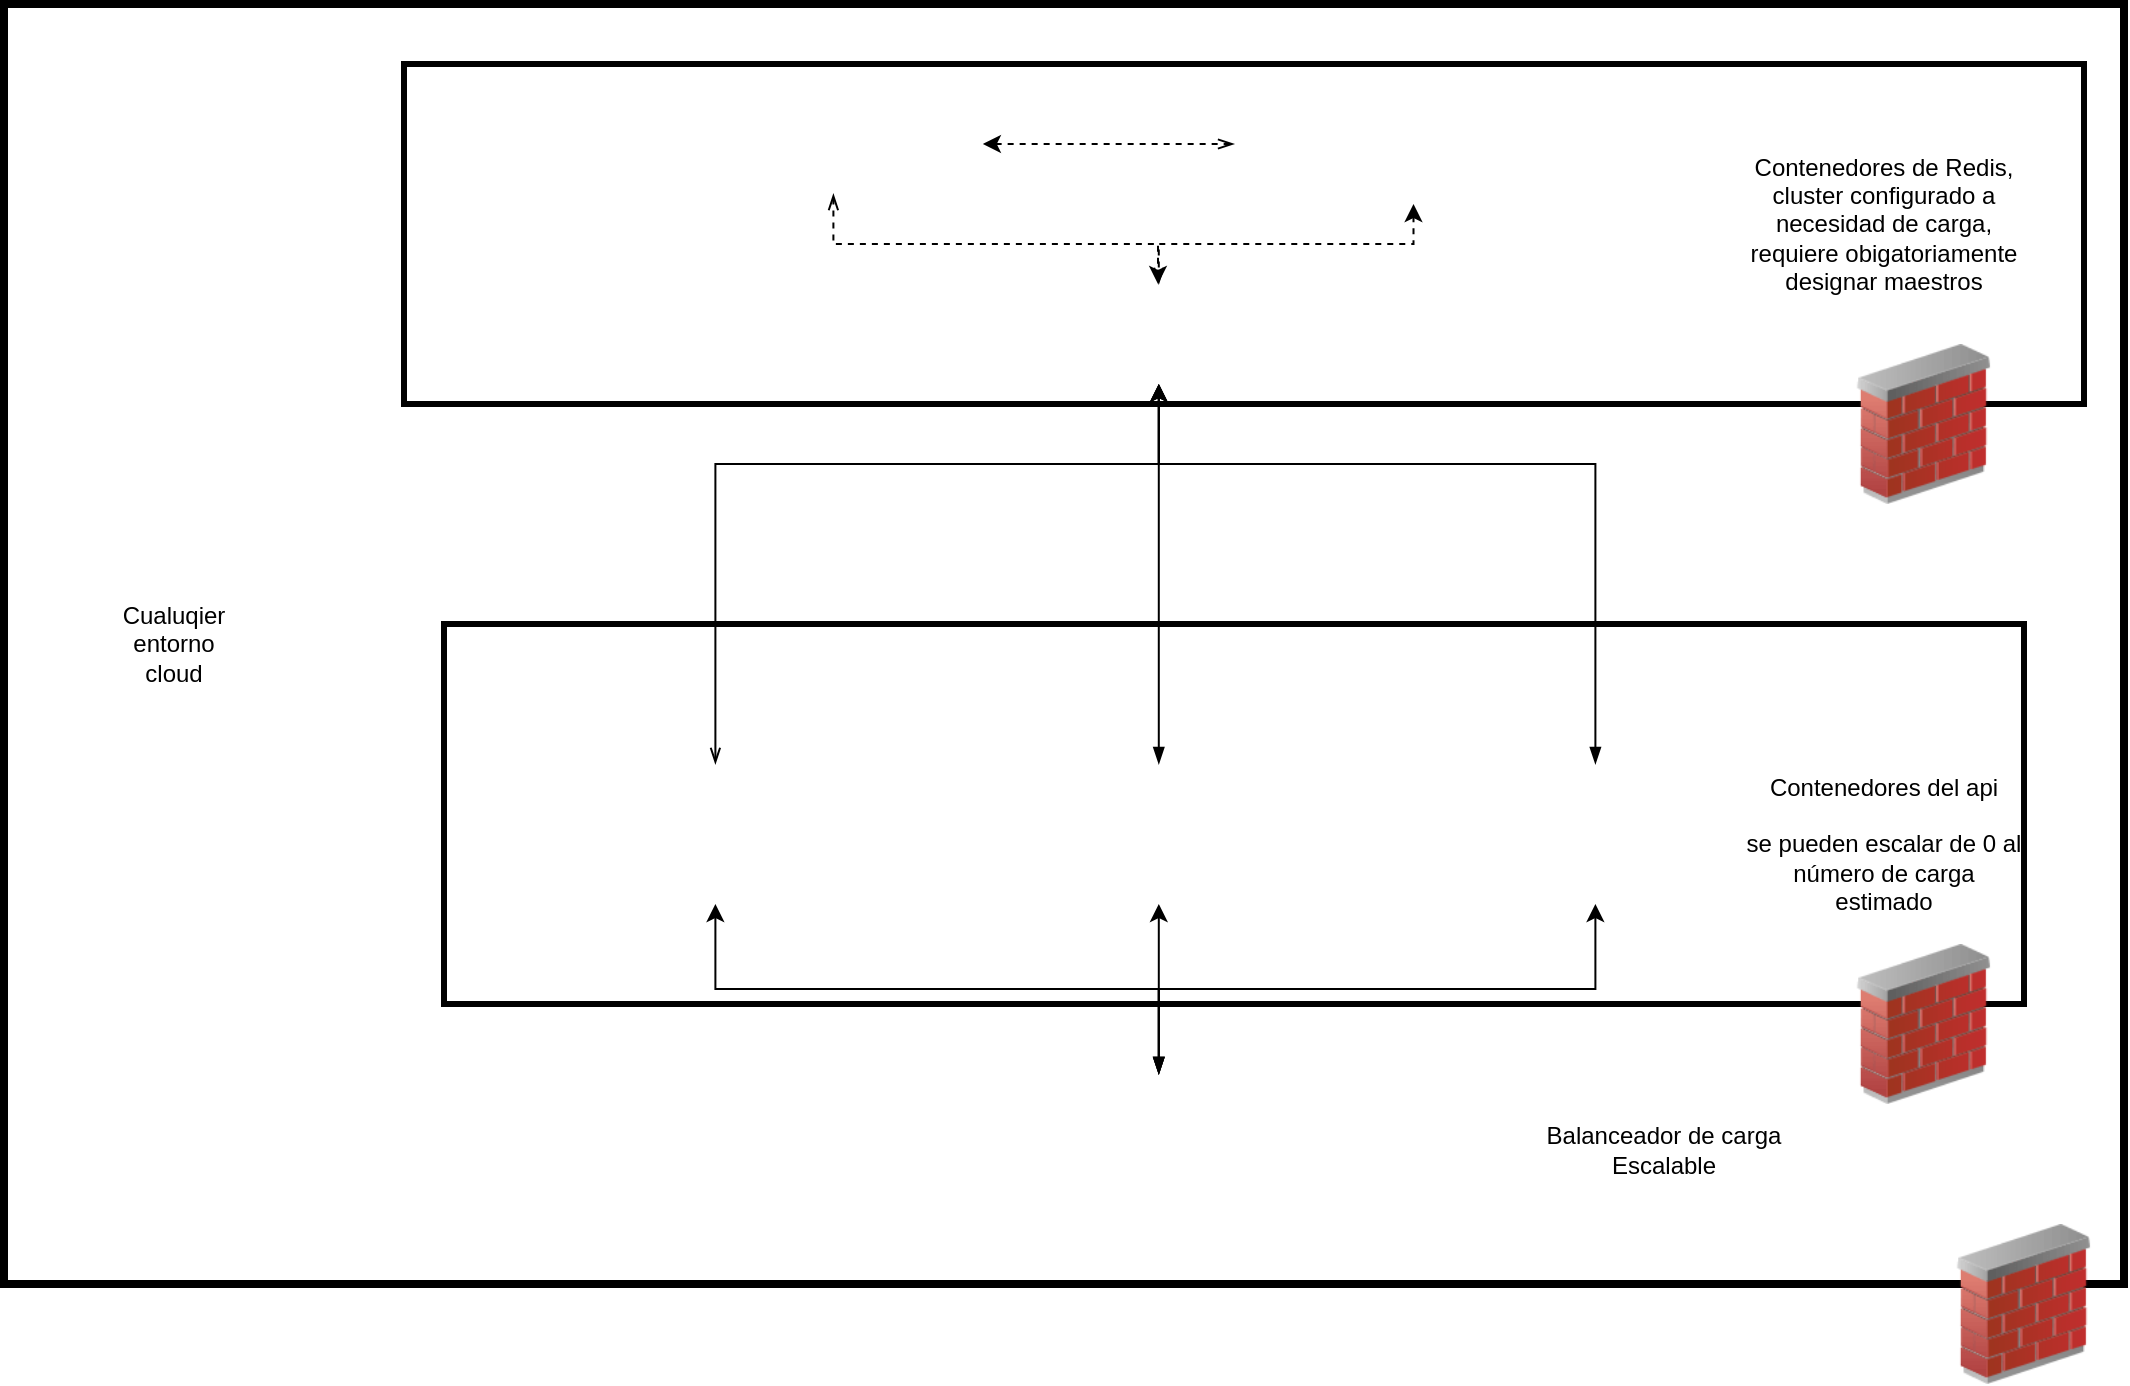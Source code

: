 <mxfile version="14.6.9" type="device"><diagram id="mM5GpNumZaURI-bfqS1M" name="Page-1"><mxGraphModel dx="2249" dy="2000" grid="1" gridSize="10" guides="1" tooltips="1" connect="1" arrows="1" fold="1" page="1" pageScale="1" pageWidth="827" pageHeight="1169" math="0" shadow="0"><root><mxCell id="0"/><mxCell id="1" parent="0"/><mxCell id="ikBP-F29360ytB7xVVLL-13" value="" style="rounded=0;whiteSpace=wrap;html=1;strokeWidth=4;" vertex="1" parent="1"><mxGeometry x="-210" y="-10" width="1060" height="640" as="geometry"/></mxCell><mxCell id="ikBP-F29360ytB7xVVLL-28" value="" style="rounded=0;whiteSpace=wrap;html=1;strokeWidth=3;" vertex="1" parent="1"><mxGeometry x="10" y="300" width="790" height="190" as="geometry"/></mxCell><mxCell id="ikBP-F29360ytB7xVVLL-22" value="" style="rounded=0;whiteSpace=wrap;html=1;strokeWidth=3;" vertex="1" parent="1"><mxGeometry x="-10" y="20" width="840" height="170" as="geometry"/></mxCell><mxCell id="ikBP-F29360ytB7xVVLL-1" value="" style="image;html=1;image=img/lib/clip_art/networking/Firewall_02_128x128.png" vertex="1" parent="1"><mxGeometry x="760" y="600" width="80" height="80" as="geometry"/></mxCell><mxCell id="ikBP-F29360ytB7xVVLL-26" style="edgeStyle=orthogonalEdgeStyle;rounded=0;orthogonalLoop=1;jettySize=auto;html=1;entryX=0.5;entryY=1;entryDx=0;entryDy=0;startArrow=openThin;startFill=0;" edge="1" parent="1" source="ikBP-F29360ytB7xVVLL-4" target="ikBP-F29360ytB7xVVLL-8"><mxGeometry relative="1" as="geometry"><Array as="points"><mxPoint x="146" y="220"/><mxPoint x="367" y="220"/></Array></mxGeometry></mxCell><mxCell id="ikBP-F29360ytB7xVVLL-4" value="" style="shape=image;verticalLabelPosition=bottom;labelBackgroundColor=#ffffff;verticalAlign=top;aspect=fixed;imageAspect=0;image=https://steemitimages.com/DQmaySGoCPhm7KCSFpEwwebHz2cahEAoU535VrCar1mnKrA/jbbjb.png;" vertex="1" parent="1"><mxGeometry x="80" y="370" width="131.41" height="70" as="geometry"/></mxCell><mxCell id="ikBP-F29360ytB7xVVLL-18" style="edgeStyle=orthogonalEdgeStyle;rounded=0;orthogonalLoop=1;jettySize=auto;html=1;startArrow=blockThin;startFill=1;" edge="1" parent="1" source="ikBP-F29360ytB7xVVLL-5" target="ikBP-F29360ytB7xVVLL-8"><mxGeometry relative="1" as="geometry"/></mxCell><mxCell id="ikBP-F29360ytB7xVVLL-5" value="" style="shape=image;verticalLabelPosition=bottom;labelBackgroundColor=#ffffff;verticalAlign=top;aspect=fixed;imageAspect=0;image=https://steemitimages.com/DQmaySGoCPhm7KCSFpEwwebHz2cahEAoU535VrCar1mnKrA/jbbjb.png;" vertex="1" parent="1"><mxGeometry x="301.7" y="370" width="131.41" height="70" as="geometry"/></mxCell><mxCell id="ikBP-F29360ytB7xVVLL-27" style="edgeStyle=orthogonalEdgeStyle;rounded=0;orthogonalLoop=1;jettySize=auto;html=1;entryX=0.5;entryY=1;entryDx=0;entryDy=0;startArrow=blockThin;startFill=1;" edge="1" parent="1" source="ikBP-F29360ytB7xVVLL-6" target="ikBP-F29360ytB7xVVLL-8"><mxGeometry relative="1" as="geometry"><Array as="points"><mxPoint x="586" y="220"/><mxPoint x="367" y="220"/></Array></mxGeometry></mxCell><mxCell id="ikBP-F29360ytB7xVVLL-6" value="" style="shape=image;verticalLabelPosition=bottom;labelBackgroundColor=#ffffff;verticalAlign=top;aspect=fixed;imageAspect=0;image=https://steemitimages.com/DQmaySGoCPhm7KCSFpEwwebHz2cahEAoU535VrCar1mnKrA/jbbjb.png;" vertex="1" parent="1"><mxGeometry x="520" y="370" width="131.41" height="70" as="geometry"/></mxCell><mxCell id="ikBP-F29360ytB7xVVLL-14" style="edgeStyle=orthogonalEdgeStyle;rounded=0;orthogonalLoop=1;jettySize=auto;html=1;startArrow=blockThin;startFill=1;" edge="1" parent="1" source="ikBP-F29360ytB7xVVLL-7" target="ikBP-F29360ytB7xVVLL-5"><mxGeometry relative="1" as="geometry"/></mxCell><mxCell id="ikBP-F29360ytB7xVVLL-15" style="edgeStyle=orthogonalEdgeStyle;rounded=0;orthogonalLoop=1;jettySize=auto;html=1;startArrow=blockThin;startFill=1;" edge="1" parent="1" source="ikBP-F29360ytB7xVVLL-7" target="ikBP-F29360ytB7xVVLL-4"><mxGeometry relative="1" as="geometry"/></mxCell><mxCell id="ikBP-F29360ytB7xVVLL-16" style="edgeStyle=orthogonalEdgeStyle;rounded=0;orthogonalLoop=1;jettySize=auto;html=1;startArrow=blockThin;startFill=1;" edge="1" parent="1" source="ikBP-F29360ytB7xVVLL-7" target="ikBP-F29360ytB7xVVLL-6"><mxGeometry relative="1" as="geometry"/></mxCell><mxCell id="ikBP-F29360ytB7xVVLL-7" value="" style="shape=image;verticalLabelPosition=bottom;labelBackgroundColor=#ffffff;verticalAlign=top;aspect=fixed;imageAspect=0;image=https://tuannguyen.tech/wp-content/uploads/2019/08/nginx-logo.png;" vertex="1" parent="1"><mxGeometry x="211.41" y="525" width="312" height="105" as="geometry"/></mxCell><mxCell id="ikBP-F29360ytB7xVVLL-33" style="edgeStyle=orthogonalEdgeStyle;orthogonalLoop=1;jettySize=auto;html=1;startArrow=openThin;startFill=0;rounded=0;dashed=1;" edge="1" parent="1" source="ikBP-F29360ytB7xVVLL-8" target="ikBP-F29360ytB7xVVLL-10"><mxGeometry relative="1" as="geometry"/></mxCell><mxCell id="ikBP-F29360ytB7xVVLL-8" value="" style="shape=image;verticalLabelPosition=bottom;labelBackgroundColor=#ffffff;verticalAlign=top;aspect=fixed;imageAspect=0;image=https://upload.wikimedia.org/wikipedia/en/thumb/6/6b/Redis_Logo.svg/1200px-Redis_Logo.svg.png;" vertex="1" parent="1"><mxGeometry x="292.69" y="130" width="149.43" height="50" as="geometry"/></mxCell><mxCell id="ikBP-F29360ytB7xVVLL-41" style="edgeStyle=orthogonalEdgeStyle;rounded=0;orthogonalLoop=1;jettySize=auto;html=1;dashed=1;startArrow=openThin;startFill=0;" edge="1" parent="1" source="ikBP-F29360ytB7xVVLL-9" target="ikBP-F29360ytB7xVVLL-8"><mxGeometry relative="1" as="geometry"><Array as="points"><mxPoint x="205" y="110"/><mxPoint x="367" y="110"/></Array></mxGeometry></mxCell><mxCell id="ikBP-F29360ytB7xVVLL-9" value="" style="shape=image;verticalLabelPosition=bottom;labelBackgroundColor=#ffffff;verticalAlign=top;aspect=fixed;imageAspect=0;image=https://upload.wikimedia.org/wikipedia/en/thumb/6/6b/Redis_Logo.svg/1200px-Redis_Logo.svg.png;" vertex="1" parent="1"><mxGeometry x="130" y="35" width="149.43" height="50" as="geometry"/></mxCell><mxCell id="ikBP-F29360ytB7xVVLL-43" style="edgeStyle=orthogonalEdgeStyle;rounded=0;orthogonalLoop=1;jettySize=auto;html=1;dashed=1;startArrow=openThin;startFill=0;" edge="1" parent="1" source="ikBP-F29360ytB7xVVLL-10" target="ikBP-F29360ytB7xVVLL-9"><mxGeometry relative="1" as="geometry"><Array as="points"><mxPoint x="370" y="60"/><mxPoint x="370" y="60"/></Array></mxGeometry></mxCell><mxCell id="ikBP-F29360ytB7xVVLL-10" value="" style="shape=image;verticalLabelPosition=bottom;labelBackgroundColor=#ffffff;verticalAlign=top;aspect=fixed;imageAspect=0;image=https://upload.wikimedia.org/wikipedia/en/thumb/6/6b/Redis_Logo.svg/1200px-Redis_Logo.svg.png;" vertex="1" parent="1"><mxGeometry x="405.06" y="30" width="179.31" height="60" as="geometry"/></mxCell><mxCell id="ikBP-F29360ytB7xVVLL-29" value="Balanceador de carga&lt;br&gt;&lt;div&gt;Escalable&lt;/div&gt;" style="text;html=1;strokeColor=none;fillColor=none;align=center;verticalAlign=middle;whiteSpace=wrap;rounded=0;" vertex="1" parent="1"><mxGeometry x="560" y="552.5" width="120" height="20" as="geometry"/></mxCell><mxCell id="ikBP-F29360ytB7xVVLL-30" value="Contenedores del api&lt;br&gt;&lt;br&gt;se pueden escalar de 0 al número de carga estimado" style="text;html=1;strokeColor=none;fillColor=none;align=center;verticalAlign=middle;whiteSpace=wrap;rounded=0;" vertex="1" parent="1"><mxGeometry x="660" y="400" width="140" height="20" as="geometry"/></mxCell><mxCell id="ikBP-F29360ytB7xVVLL-31" value="&lt;div&gt;Contenedores de Redis, cluster configurado a necesidad de carga, requiere obigatoriamente designar maestros&lt;br&gt;&lt;/div&gt;" style="text;html=1;strokeColor=none;fillColor=none;align=center;verticalAlign=middle;whiteSpace=wrap;rounded=0;" vertex="1" parent="1"><mxGeometry x="660" y="90" width="140" height="20" as="geometry"/></mxCell><mxCell id="ikBP-F29360ytB7xVVLL-32" value="Cualuqier entorno cloud" style="text;html=1;strokeColor=none;fillColor=none;align=center;verticalAlign=middle;whiteSpace=wrap;rounded=0;" vertex="1" parent="1"><mxGeometry x="-160" y="300" width="70" height="20" as="geometry"/></mxCell><mxCell id="ikBP-F29360ytB7xVVLL-44" value="" style="image;html=1;image=img/lib/clip_art/networking/Firewall_02_128x128.png" vertex="1" parent="1"><mxGeometry x="710" y="160" width="80" height="80" as="geometry"/></mxCell><mxCell id="ikBP-F29360ytB7xVVLL-45" value="" style="image;html=1;image=img/lib/clip_art/networking/Firewall_02_128x128.png" vertex="1" parent="1"><mxGeometry x="710" y="460" width="80" height="80" as="geometry"/></mxCell></root></mxGraphModel></diagram></mxfile>